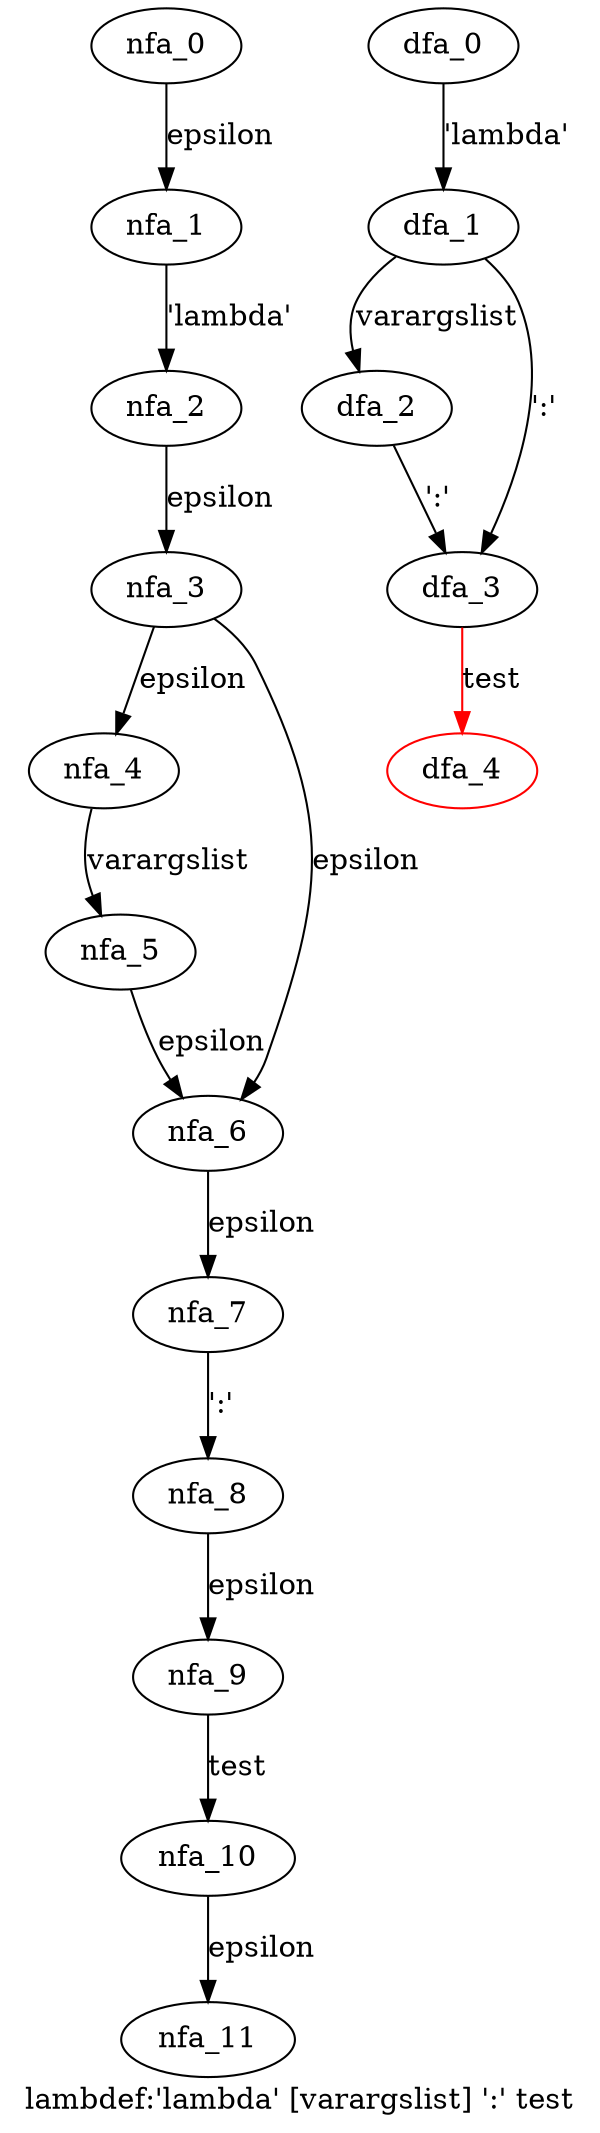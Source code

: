 digraph lambdef {
 graph[label="lambdef:'lambda' [varargslist] ':' test"]
 subgraph lambdef_nfa {
  nfa_0->nfa_1[label="epsilon"]
  nfa_1->nfa_2[label="'lambda'"]
  nfa_2->nfa_3[label="epsilon"]
  nfa_3->nfa_4[label="epsilon"]
  nfa_4->nfa_5[label="varargslist"]
  nfa_5->nfa_6[label="epsilon"]
  nfa_6->nfa_7[label="epsilon"]
  nfa_7->nfa_8[label="':'"]
  nfa_8->nfa_9[label="epsilon"]
  nfa_9->nfa_10[label="test"]
  nfa_10->nfa_11[label="epsilon"]
  nfa_3->nfa_6[label="epsilon"]
  }
 subgraph lambdef_dfa {
  dfa_0->dfa_1[label="'lambda'"]
  dfa_1->dfa_2[label="varargslist"]
  dfa_2->dfa_3[label="':'"]
  dfa_3->dfa_4[label="test",color=red]
  dfa_1->dfa_3[label="':'"]
  dfa_4[color=red]
  }
}
